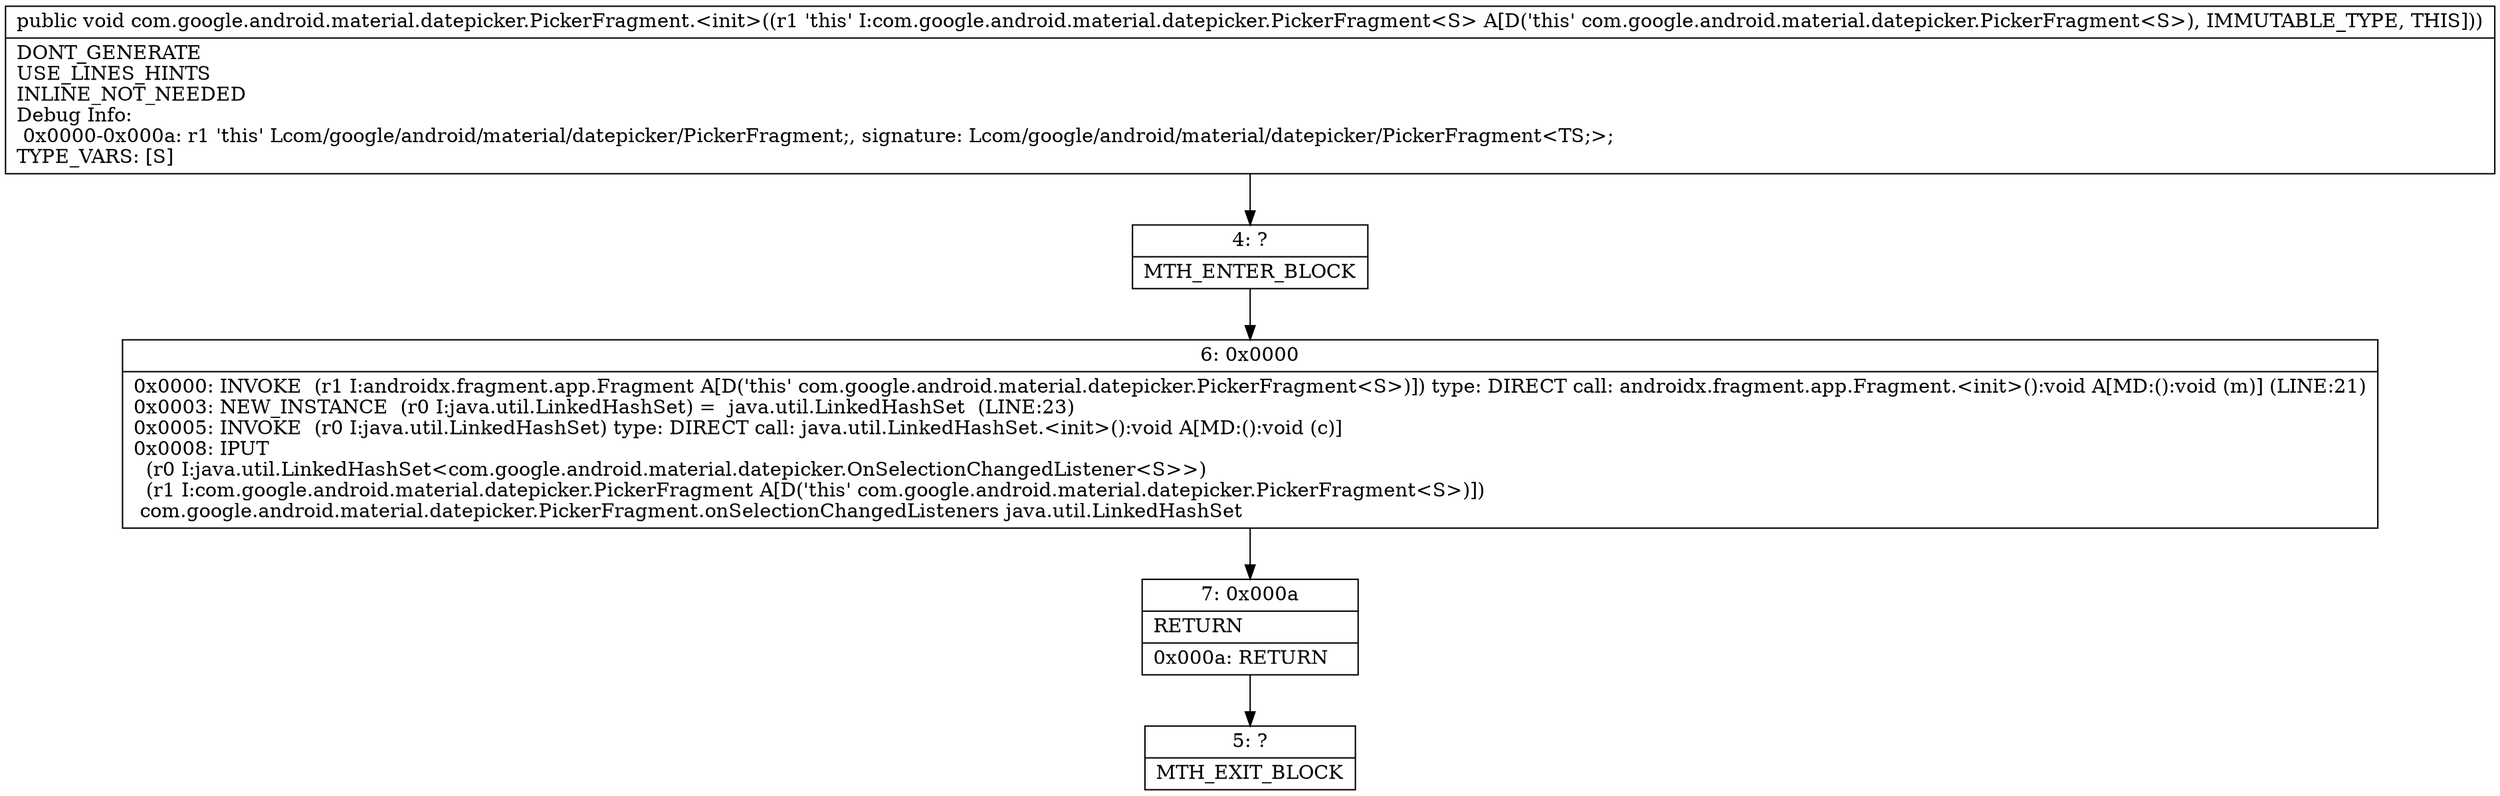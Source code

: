 digraph "CFG forcom.google.android.material.datepicker.PickerFragment.\<init\>()V" {
Node_4 [shape=record,label="{4\:\ ?|MTH_ENTER_BLOCK\l}"];
Node_6 [shape=record,label="{6\:\ 0x0000|0x0000: INVOKE  (r1 I:androidx.fragment.app.Fragment A[D('this' com.google.android.material.datepicker.PickerFragment\<S\>)]) type: DIRECT call: androidx.fragment.app.Fragment.\<init\>():void A[MD:():void (m)] (LINE:21)\l0x0003: NEW_INSTANCE  (r0 I:java.util.LinkedHashSet) =  java.util.LinkedHashSet  (LINE:23)\l0x0005: INVOKE  (r0 I:java.util.LinkedHashSet) type: DIRECT call: java.util.LinkedHashSet.\<init\>():void A[MD:():void (c)]\l0x0008: IPUT  \l  (r0 I:java.util.LinkedHashSet\<com.google.android.material.datepicker.OnSelectionChangedListener\<S\>\>)\l  (r1 I:com.google.android.material.datepicker.PickerFragment A[D('this' com.google.android.material.datepicker.PickerFragment\<S\>)])\l com.google.android.material.datepicker.PickerFragment.onSelectionChangedListeners java.util.LinkedHashSet \l}"];
Node_7 [shape=record,label="{7\:\ 0x000a|RETURN\l|0x000a: RETURN   \l}"];
Node_5 [shape=record,label="{5\:\ ?|MTH_EXIT_BLOCK\l}"];
MethodNode[shape=record,label="{public void com.google.android.material.datepicker.PickerFragment.\<init\>((r1 'this' I:com.google.android.material.datepicker.PickerFragment\<S\> A[D('this' com.google.android.material.datepicker.PickerFragment\<S\>), IMMUTABLE_TYPE, THIS]))  | DONT_GENERATE\lUSE_LINES_HINTS\lINLINE_NOT_NEEDED\lDebug Info:\l  0x0000\-0x000a: r1 'this' Lcom\/google\/android\/material\/datepicker\/PickerFragment;, signature: Lcom\/google\/android\/material\/datepicker\/PickerFragment\<TS;\>;\lTYPE_VARS: [S]\l}"];
MethodNode -> Node_4;Node_4 -> Node_6;
Node_6 -> Node_7;
Node_7 -> Node_5;
}

